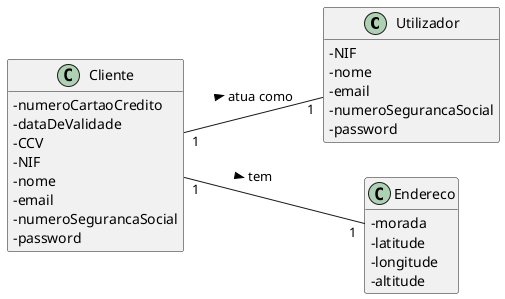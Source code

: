 @startuml
skinparam classAttributeIconSize 0
hide methods
left to right direction

class Utilizador {
  -NIF
  -nome
  -email
  -numeroSegurancaSocial
  -password
}

class Endereco {
  -morada
  -latitude
  -longitude
  -altitude
}

class Cliente {
  -numeroCartaoCredito
  -dataDeValidade
  -CCV
  -NIF
  -nome
  -email
  -numeroSegurancaSocial
  -password
}

Cliente "1" -- "1" Endereco: tem >
Cliente "1" -- "1" Utilizador: atua como >

@enduml